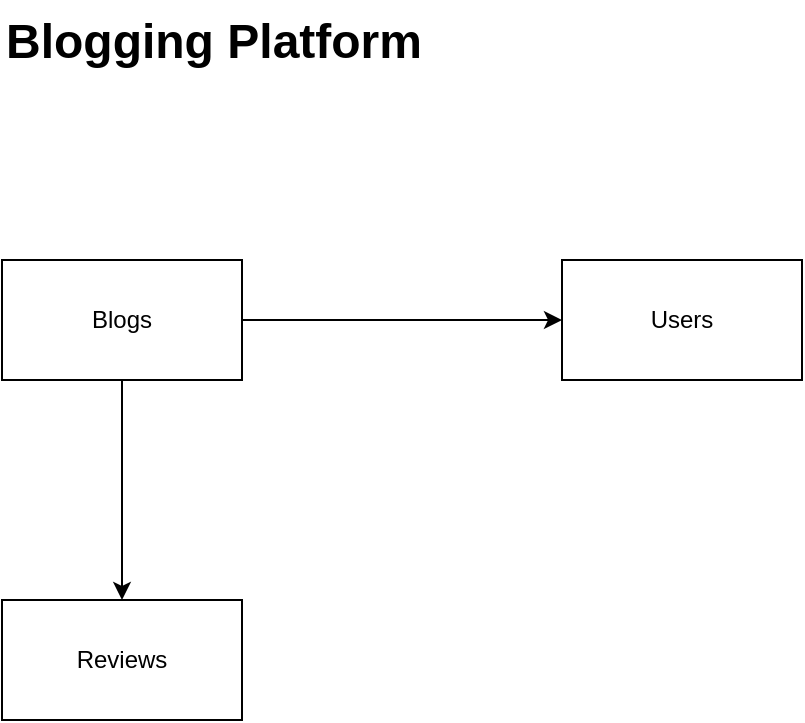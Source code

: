 <mxfile version="24.3.1" type="device">
  <diagram name="Page-1" id="czZ22VoxbaFe8YYguLRs">
    <mxGraphModel dx="1246" dy="668" grid="1" gridSize="10" guides="1" tooltips="1" connect="1" arrows="1" fold="1" page="1" pageScale="1" pageWidth="827" pageHeight="1169" math="0" shadow="0">
      <root>
        <mxCell id="0" />
        <mxCell id="1" parent="0" />
        <mxCell id="pUIxTdIf_qFarFaHOASu-5" style="edgeStyle=orthogonalEdgeStyle;rounded=0;orthogonalLoop=1;jettySize=auto;html=1;exitX=1;exitY=0.5;exitDx=0;exitDy=0;" edge="1" parent="1" source="pUIxTdIf_qFarFaHOASu-1" target="pUIxTdIf_qFarFaHOASu-3">
          <mxGeometry relative="1" as="geometry" />
        </mxCell>
        <mxCell id="pUIxTdIf_qFarFaHOASu-7" style="edgeStyle=orthogonalEdgeStyle;rounded=0;orthogonalLoop=1;jettySize=auto;html=1;exitX=0.5;exitY=1;exitDx=0;exitDy=0;" edge="1" parent="1" source="pUIxTdIf_qFarFaHOASu-1" target="pUIxTdIf_qFarFaHOASu-6">
          <mxGeometry relative="1" as="geometry" />
        </mxCell>
        <mxCell id="pUIxTdIf_qFarFaHOASu-1" value="Blogs" style="rounded=0;whiteSpace=wrap;html=1;" vertex="1" parent="1">
          <mxGeometry x="160" y="230" width="120" height="60" as="geometry" />
        </mxCell>
        <mxCell id="pUIxTdIf_qFarFaHOASu-3" value="Users" style="rounded=0;whiteSpace=wrap;html=1;" vertex="1" parent="1">
          <mxGeometry x="440" y="230" width="120" height="60" as="geometry" />
        </mxCell>
        <mxCell id="pUIxTdIf_qFarFaHOASu-4" value="&lt;h1 style=&quot;margin-top: 0px;&quot;&gt;Blogging Platform&lt;/h1&gt;" style="text;html=1;whiteSpace=wrap;overflow=hidden;rounded=0;" vertex="1" parent="1">
          <mxGeometry x="160" y="100" width="280" height="50" as="geometry" />
        </mxCell>
        <mxCell id="pUIxTdIf_qFarFaHOASu-6" value="Reviews" style="rounded=0;whiteSpace=wrap;html=1;" vertex="1" parent="1">
          <mxGeometry x="160" y="400" width="120" height="60" as="geometry" />
        </mxCell>
      </root>
    </mxGraphModel>
  </diagram>
</mxfile>
